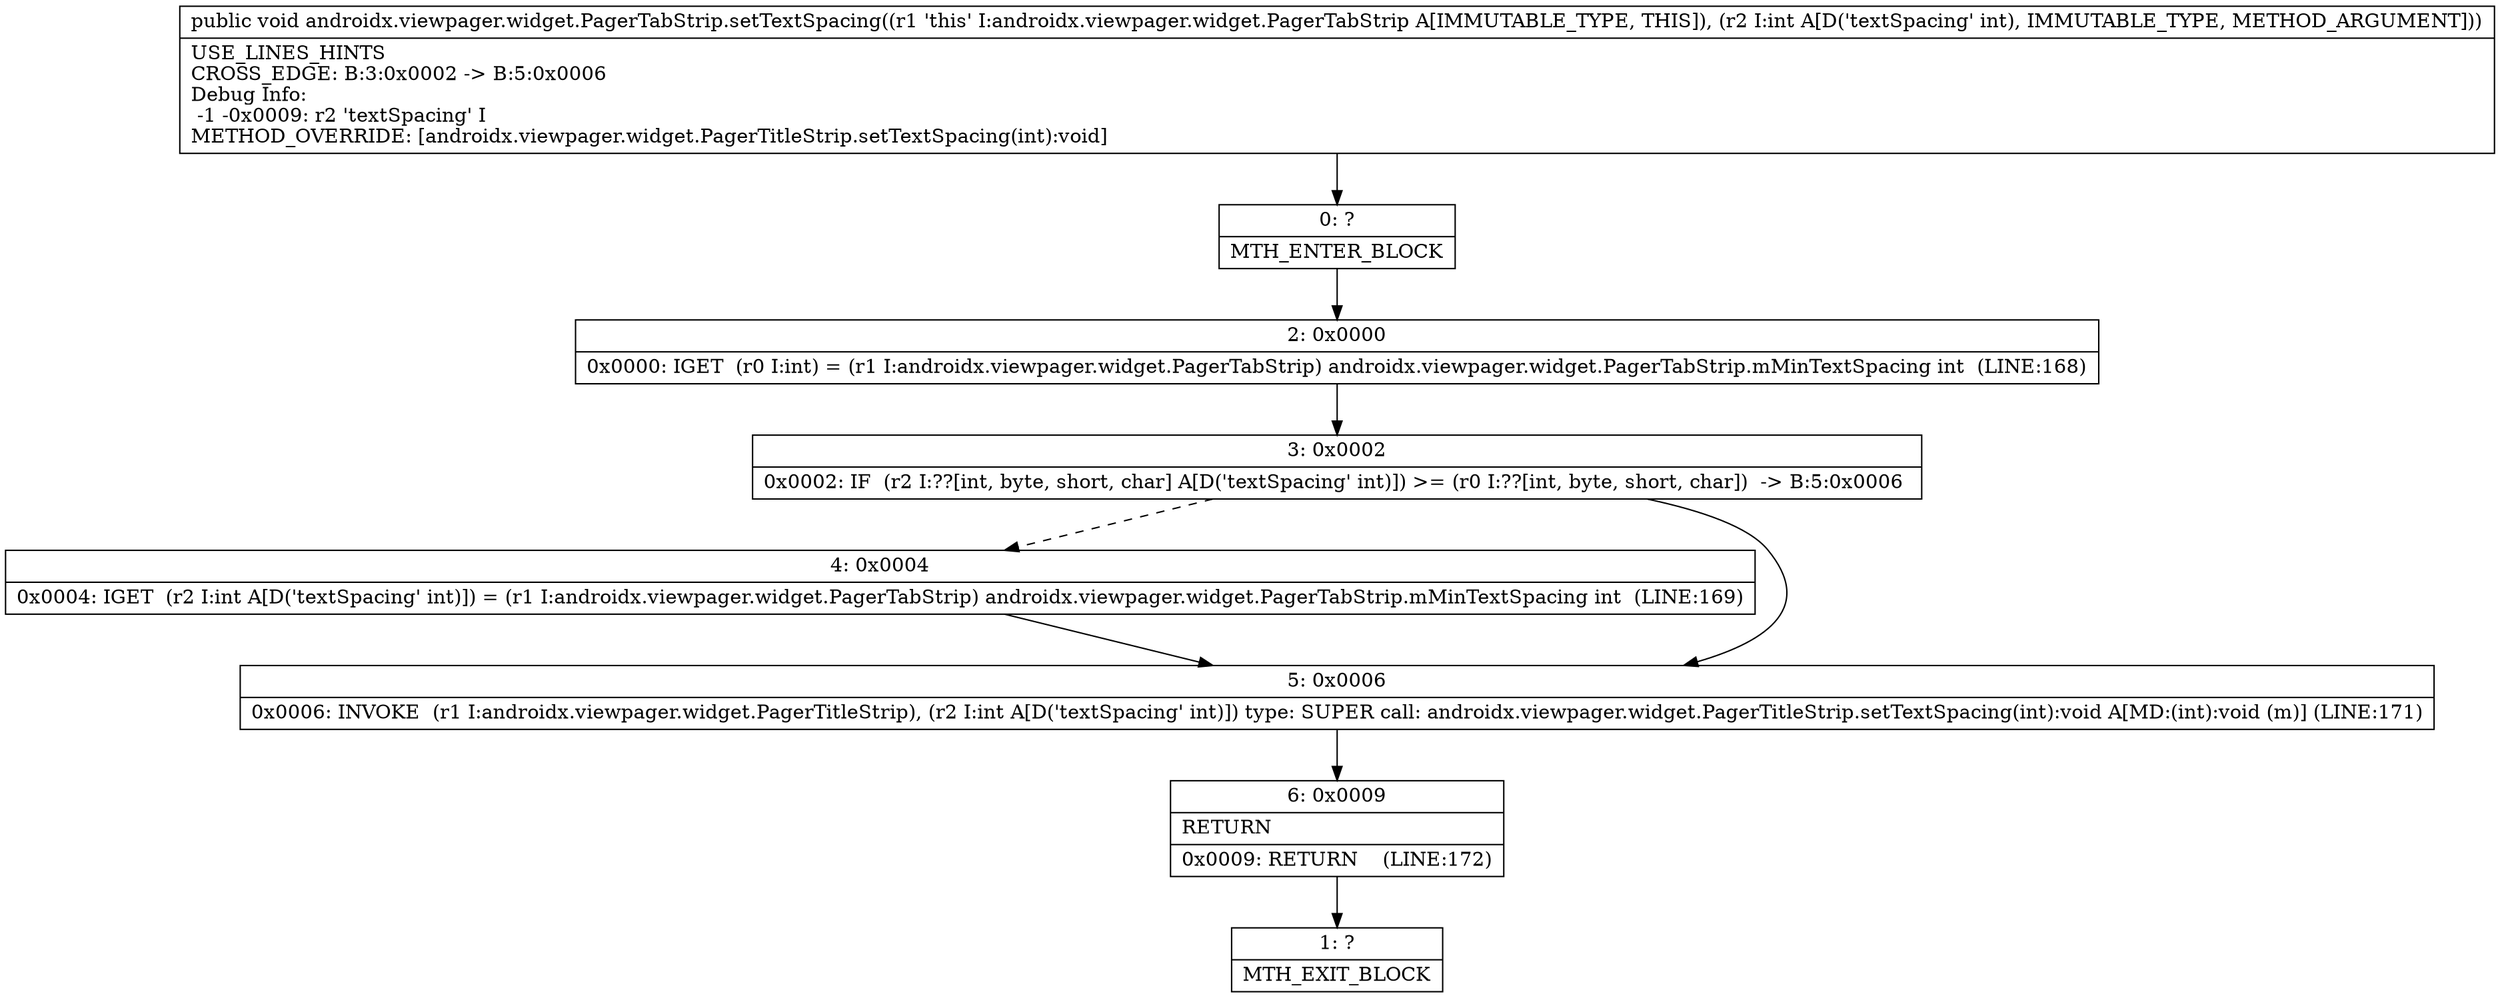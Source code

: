 digraph "CFG forandroidx.viewpager.widget.PagerTabStrip.setTextSpacing(I)V" {
Node_0 [shape=record,label="{0\:\ ?|MTH_ENTER_BLOCK\l}"];
Node_2 [shape=record,label="{2\:\ 0x0000|0x0000: IGET  (r0 I:int) = (r1 I:androidx.viewpager.widget.PagerTabStrip) androidx.viewpager.widget.PagerTabStrip.mMinTextSpacing int  (LINE:168)\l}"];
Node_3 [shape=record,label="{3\:\ 0x0002|0x0002: IF  (r2 I:??[int, byte, short, char] A[D('textSpacing' int)]) \>= (r0 I:??[int, byte, short, char])  \-\> B:5:0x0006 \l}"];
Node_4 [shape=record,label="{4\:\ 0x0004|0x0004: IGET  (r2 I:int A[D('textSpacing' int)]) = (r1 I:androidx.viewpager.widget.PagerTabStrip) androidx.viewpager.widget.PagerTabStrip.mMinTextSpacing int  (LINE:169)\l}"];
Node_5 [shape=record,label="{5\:\ 0x0006|0x0006: INVOKE  (r1 I:androidx.viewpager.widget.PagerTitleStrip), (r2 I:int A[D('textSpacing' int)]) type: SUPER call: androidx.viewpager.widget.PagerTitleStrip.setTextSpacing(int):void A[MD:(int):void (m)] (LINE:171)\l}"];
Node_6 [shape=record,label="{6\:\ 0x0009|RETURN\l|0x0009: RETURN    (LINE:172)\l}"];
Node_1 [shape=record,label="{1\:\ ?|MTH_EXIT_BLOCK\l}"];
MethodNode[shape=record,label="{public void androidx.viewpager.widget.PagerTabStrip.setTextSpacing((r1 'this' I:androidx.viewpager.widget.PagerTabStrip A[IMMUTABLE_TYPE, THIS]), (r2 I:int A[D('textSpacing' int), IMMUTABLE_TYPE, METHOD_ARGUMENT]))  | USE_LINES_HINTS\lCROSS_EDGE: B:3:0x0002 \-\> B:5:0x0006\lDebug Info:\l  \-1 \-0x0009: r2 'textSpacing' I\lMETHOD_OVERRIDE: [androidx.viewpager.widget.PagerTitleStrip.setTextSpacing(int):void]\l}"];
MethodNode -> Node_0;Node_0 -> Node_2;
Node_2 -> Node_3;
Node_3 -> Node_4[style=dashed];
Node_3 -> Node_5;
Node_4 -> Node_5;
Node_5 -> Node_6;
Node_6 -> Node_1;
}

